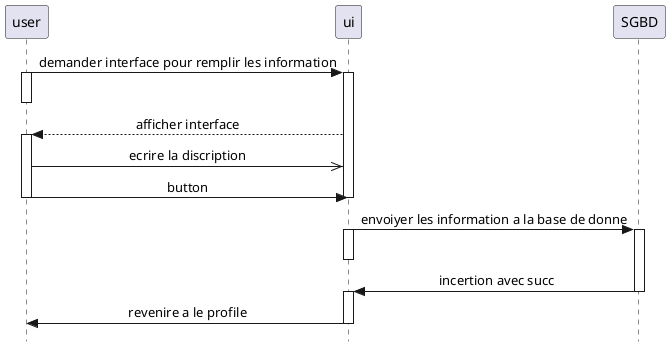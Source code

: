 @startuml demande hopitalisation

skinparam style strictuml
skinparam SequenceMessageAlignment center
user -> ui : demander interface pour remplir les information
    activate user
    activate ui
    deactivate user
    ui -->user: afficher interface
    activate user
    user  ->> ui : ecrire la discription
    user -> ui : button
    deactivate user
    deactivate ui
    ui -> SGBD : envoiyer les information a la base de donne
    activate ui 
    activate SGBD
    deactivate ui
    SGBD ->ui :incertion avec succ
    deactivate SGBD
    activate ui
    ui->user:revenire a le profile
    deactivate ui
@enduml